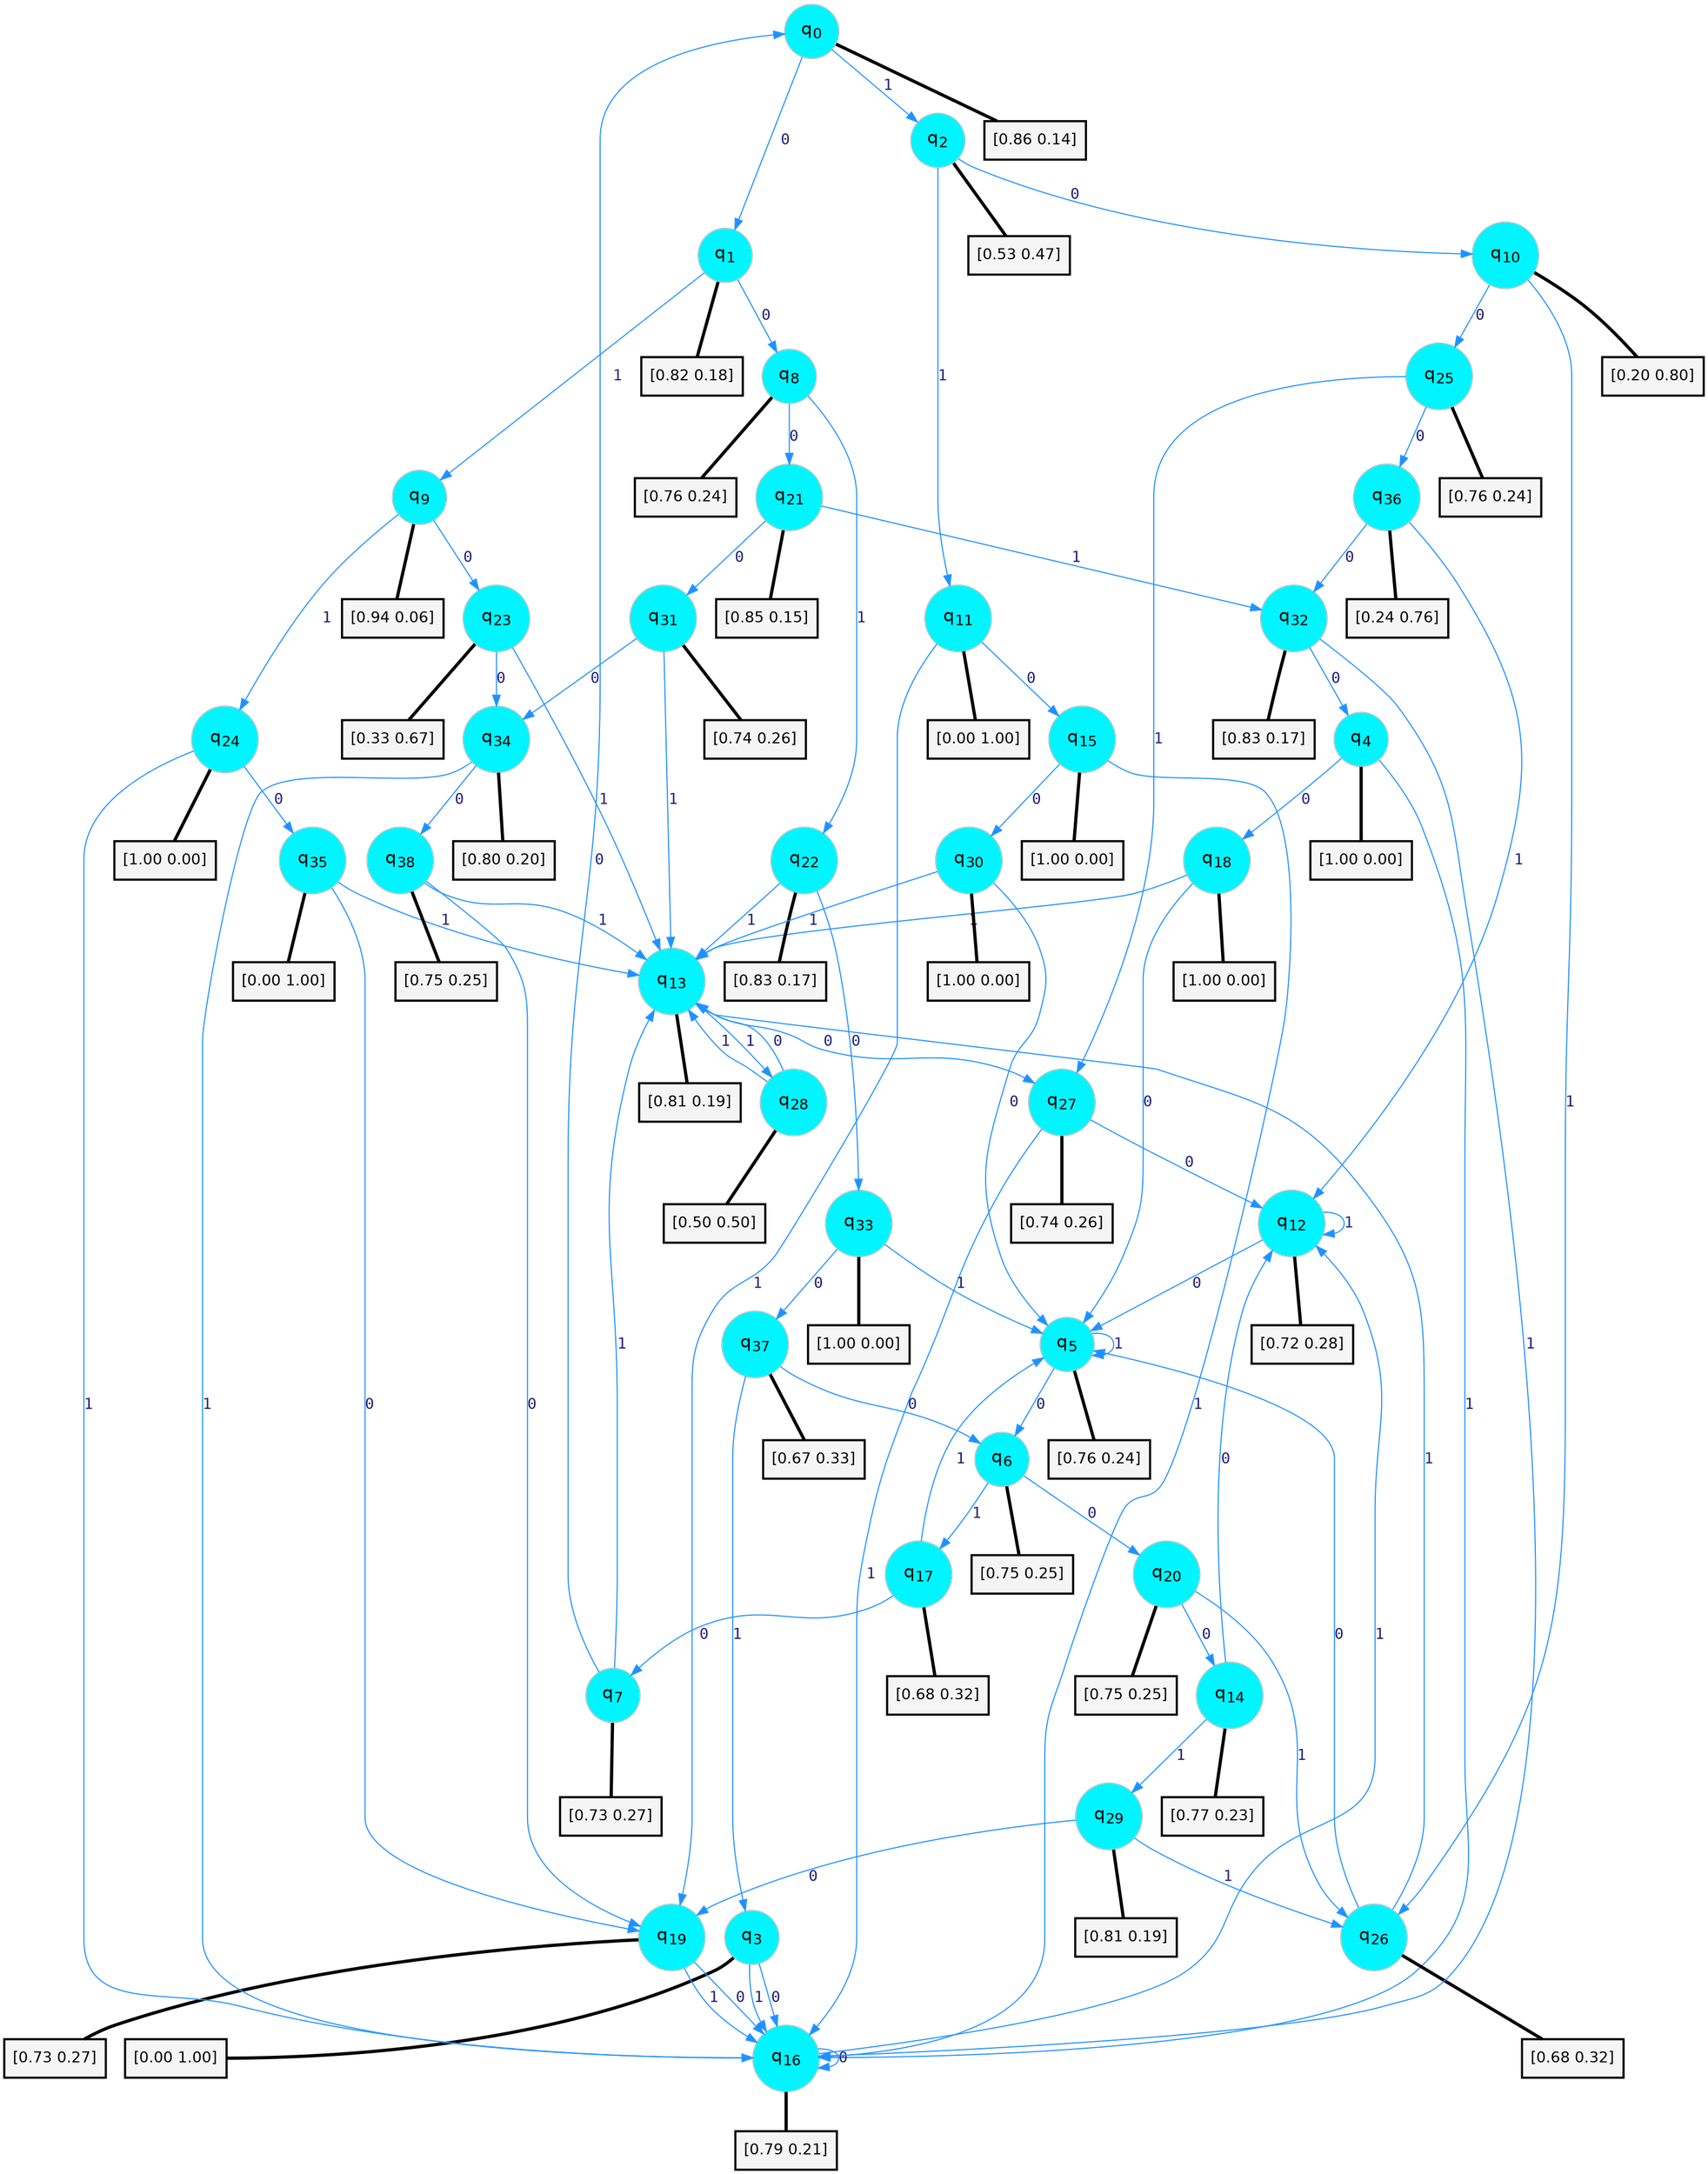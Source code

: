 digraph G {
graph [
bgcolor=transparent, dpi=300, rankdir=TD, size="40,25"];
node [
color=gray, fillcolor=turquoise1, fontcolor=black, fontname=Helvetica, fontsize=16, fontweight=bold, shape=circle, style=filled];
edge [
arrowsize=1, color=dodgerblue1, fontcolor=midnightblue, fontname=courier, fontweight=bold, penwidth=1, style=solid, weight=20];
0[label=<q<SUB>0</SUB>>];
1[label=<q<SUB>1</SUB>>];
2[label=<q<SUB>2</SUB>>];
3[label=<q<SUB>3</SUB>>];
4[label=<q<SUB>4</SUB>>];
5[label=<q<SUB>5</SUB>>];
6[label=<q<SUB>6</SUB>>];
7[label=<q<SUB>7</SUB>>];
8[label=<q<SUB>8</SUB>>];
9[label=<q<SUB>9</SUB>>];
10[label=<q<SUB>10</SUB>>];
11[label=<q<SUB>11</SUB>>];
12[label=<q<SUB>12</SUB>>];
13[label=<q<SUB>13</SUB>>];
14[label=<q<SUB>14</SUB>>];
15[label=<q<SUB>15</SUB>>];
16[label=<q<SUB>16</SUB>>];
17[label=<q<SUB>17</SUB>>];
18[label=<q<SUB>18</SUB>>];
19[label=<q<SUB>19</SUB>>];
20[label=<q<SUB>20</SUB>>];
21[label=<q<SUB>21</SUB>>];
22[label=<q<SUB>22</SUB>>];
23[label=<q<SUB>23</SUB>>];
24[label=<q<SUB>24</SUB>>];
25[label=<q<SUB>25</SUB>>];
26[label=<q<SUB>26</SUB>>];
27[label=<q<SUB>27</SUB>>];
28[label=<q<SUB>28</SUB>>];
29[label=<q<SUB>29</SUB>>];
30[label=<q<SUB>30</SUB>>];
31[label=<q<SUB>31</SUB>>];
32[label=<q<SUB>32</SUB>>];
33[label=<q<SUB>33</SUB>>];
34[label=<q<SUB>34</SUB>>];
35[label=<q<SUB>35</SUB>>];
36[label=<q<SUB>36</SUB>>];
37[label=<q<SUB>37</SUB>>];
38[label=<q<SUB>38</SUB>>];
39[label="[0.86 0.14]", shape=box,fontcolor=black, fontname=Helvetica, fontsize=14, penwidth=2, fillcolor=whitesmoke,color=black];
40[label="[0.82 0.18]", shape=box,fontcolor=black, fontname=Helvetica, fontsize=14, penwidth=2, fillcolor=whitesmoke,color=black];
41[label="[0.53 0.47]", shape=box,fontcolor=black, fontname=Helvetica, fontsize=14, penwidth=2, fillcolor=whitesmoke,color=black];
42[label="[0.00 1.00]", shape=box,fontcolor=black, fontname=Helvetica, fontsize=14, penwidth=2, fillcolor=whitesmoke,color=black];
43[label="[1.00 0.00]", shape=box,fontcolor=black, fontname=Helvetica, fontsize=14, penwidth=2, fillcolor=whitesmoke,color=black];
44[label="[0.76 0.24]", shape=box,fontcolor=black, fontname=Helvetica, fontsize=14, penwidth=2, fillcolor=whitesmoke,color=black];
45[label="[0.75 0.25]", shape=box,fontcolor=black, fontname=Helvetica, fontsize=14, penwidth=2, fillcolor=whitesmoke,color=black];
46[label="[0.73 0.27]", shape=box,fontcolor=black, fontname=Helvetica, fontsize=14, penwidth=2, fillcolor=whitesmoke,color=black];
47[label="[0.76 0.24]", shape=box,fontcolor=black, fontname=Helvetica, fontsize=14, penwidth=2, fillcolor=whitesmoke,color=black];
48[label="[0.94 0.06]", shape=box,fontcolor=black, fontname=Helvetica, fontsize=14, penwidth=2, fillcolor=whitesmoke,color=black];
49[label="[0.20 0.80]", shape=box,fontcolor=black, fontname=Helvetica, fontsize=14, penwidth=2, fillcolor=whitesmoke,color=black];
50[label="[0.00 1.00]", shape=box,fontcolor=black, fontname=Helvetica, fontsize=14, penwidth=2, fillcolor=whitesmoke,color=black];
51[label="[0.72 0.28]", shape=box,fontcolor=black, fontname=Helvetica, fontsize=14, penwidth=2, fillcolor=whitesmoke,color=black];
52[label="[0.81 0.19]", shape=box,fontcolor=black, fontname=Helvetica, fontsize=14, penwidth=2, fillcolor=whitesmoke,color=black];
53[label="[0.77 0.23]", shape=box,fontcolor=black, fontname=Helvetica, fontsize=14, penwidth=2, fillcolor=whitesmoke,color=black];
54[label="[1.00 0.00]", shape=box,fontcolor=black, fontname=Helvetica, fontsize=14, penwidth=2, fillcolor=whitesmoke,color=black];
55[label="[0.79 0.21]", shape=box,fontcolor=black, fontname=Helvetica, fontsize=14, penwidth=2, fillcolor=whitesmoke,color=black];
56[label="[0.68 0.32]", shape=box,fontcolor=black, fontname=Helvetica, fontsize=14, penwidth=2, fillcolor=whitesmoke,color=black];
57[label="[1.00 0.00]", shape=box,fontcolor=black, fontname=Helvetica, fontsize=14, penwidth=2, fillcolor=whitesmoke,color=black];
58[label="[0.73 0.27]", shape=box,fontcolor=black, fontname=Helvetica, fontsize=14, penwidth=2, fillcolor=whitesmoke,color=black];
59[label="[0.75 0.25]", shape=box,fontcolor=black, fontname=Helvetica, fontsize=14, penwidth=2, fillcolor=whitesmoke,color=black];
60[label="[0.85 0.15]", shape=box,fontcolor=black, fontname=Helvetica, fontsize=14, penwidth=2, fillcolor=whitesmoke,color=black];
61[label="[0.83 0.17]", shape=box,fontcolor=black, fontname=Helvetica, fontsize=14, penwidth=2, fillcolor=whitesmoke,color=black];
62[label="[0.33 0.67]", shape=box,fontcolor=black, fontname=Helvetica, fontsize=14, penwidth=2, fillcolor=whitesmoke,color=black];
63[label="[1.00 0.00]", shape=box,fontcolor=black, fontname=Helvetica, fontsize=14, penwidth=2, fillcolor=whitesmoke,color=black];
64[label="[0.76 0.24]", shape=box,fontcolor=black, fontname=Helvetica, fontsize=14, penwidth=2, fillcolor=whitesmoke,color=black];
65[label="[0.68 0.32]", shape=box,fontcolor=black, fontname=Helvetica, fontsize=14, penwidth=2, fillcolor=whitesmoke,color=black];
66[label="[0.74 0.26]", shape=box,fontcolor=black, fontname=Helvetica, fontsize=14, penwidth=2, fillcolor=whitesmoke,color=black];
67[label="[0.50 0.50]", shape=box,fontcolor=black, fontname=Helvetica, fontsize=14, penwidth=2, fillcolor=whitesmoke,color=black];
68[label="[0.81 0.19]", shape=box,fontcolor=black, fontname=Helvetica, fontsize=14, penwidth=2, fillcolor=whitesmoke,color=black];
69[label="[1.00 0.00]", shape=box,fontcolor=black, fontname=Helvetica, fontsize=14, penwidth=2, fillcolor=whitesmoke,color=black];
70[label="[0.74 0.26]", shape=box,fontcolor=black, fontname=Helvetica, fontsize=14, penwidth=2, fillcolor=whitesmoke,color=black];
71[label="[0.83 0.17]", shape=box,fontcolor=black, fontname=Helvetica, fontsize=14, penwidth=2, fillcolor=whitesmoke,color=black];
72[label="[1.00 0.00]", shape=box,fontcolor=black, fontname=Helvetica, fontsize=14, penwidth=2, fillcolor=whitesmoke,color=black];
73[label="[0.80 0.20]", shape=box,fontcolor=black, fontname=Helvetica, fontsize=14, penwidth=2, fillcolor=whitesmoke,color=black];
74[label="[0.00 1.00]", shape=box,fontcolor=black, fontname=Helvetica, fontsize=14, penwidth=2, fillcolor=whitesmoke,color=black];
75[label="[0.24 0.76]", shape=box,fontcolor=black, fontname=Helvetica, fontsize=14, penwidth=2, fillcolor=whitesmoke,color=black];
76[label="[0.67 0.33]", shape=box,fontcolor=black, fontname=Helvetica, fontsize=14, penwidth=2, fillcolor=whitesmoke,color=black];
77[label="[0.75 0.25]", shape=box,fontcolor=black, fontname=Helvetica, fontsize=14, penwidth=2, fillcolor=whitesmoke,color=black];
0->1 [label=0];
0->2 [label=1];
0->39 [arrowhead=none, penwidth=3,color=black];
1->8 [label=0];
1->9 [label=1];
1->40 [arrowhead=none, penwidth=3,color=black];
2->10 [label=0];
2->11 [label=1];
2->41 [arrowhead=none, penwidth=3,color=black];
3->16 [label=0];
3->16 [label=1];
3->42 [arrowhead=none, penwidth=3,color=black];
4->18 [label=0];
4->16 [label=1];
4->43 [arrowhead=none, penwidth=3,color=black];
5->6 [label=0];
5->5 [label=1];
5->44 [arrowhead=none, penwidth=3,color=black];
6->20 [label=0];
6->17 [label=1];
6->45 [arrowhead=none, penwidth=3,color=black];
7->0 [label=0];
7->13 [label=1];
7->46 [arrowhead=none, penwidth=3,color=black];
8->21 [label=0];
8->22 [label=1];
8->47 [arrowhead=none, penwidth=3,color=black];
9->23 [label=0];
9->24 [label=1];
9->48 [arrowhead=none, penwidth=3,color=black];
10->25 [label=0];
10->26 [label=1];
10->49 [arrowhead=none, penwidth=3,color=black];
11->15 [label=0];
11->19 [label=1];
11->50 [arrowhead=none, penwidth=3,color=black];
12->5 [label=0];
12->12 [label=1];
12->51 [arrowhead=none, penwidth=3,color=black];
13->27 [label=0];
13->28 [label=1];
13->52 [arrowhead=none, penwidth=3,color=black];
14->12 [label=0];
14->29 [label=1];
14->53 [arrowhead=none, penwidth=3,color=black];
15->30 [label=0];
15->16 [label=1];
15->54 [arrowhead=none, penwidth=3,color=black];
16->16 [label=0];
16->12 [label=1];
16->55 [arrowhead=none, penwidth=3,color=black];
17->7 [label=0];
17->5 [label=1];
17->56 [arrowhead=none, penwidth=3,color=black];
18->5 [label=0];
18->13 [label=1];
18->57 [arrowhead=none, penwidth=3,color=black];
19->16 [label=0];
19->16 [label=1];
19->58 [arrowhead=none, penwidth=3,color=black];
20->14 [label=0];
20->26 [label=1];
20->59 [arrowhead=none, penwidth=3,color=black];
21->31 [label=0];
21->32 [label=1];
21->60 [arrowhead=none, penwidth=3,color=black];
22->33 [label=0];
22->13 [label=1];
22->61 [arrowhead=none, penwidth=3,color=black];
23->34 [label=0];
23->13 [label=1];
23->62 [arrowhead=none, penwidth=3,color=black];
24->35 [label=0];
24->16 [label=1];
24->63 [arrowhead=none, penwidth=3,color=black];
25->36 [label=0];
25->27 [label=1];
25->64 [arrowhead=none, penwidth=3,color=black];
26->5 [label=0];
26->13 [label=1];
26->65 [arrowhead=none, penwidth=3,color=black];
27->12 [label=0];
27->16 [label=1];
27->66 [arrowhead=none, penwidth=3,color=black];
28->13 [label=0];
28->13 [label=1];
28->67 [arrowhead=none, penwidth=3,color=black];
29->19 [label=0];
29->26 [label=1];
29->68 [arrowhead=none, penwidth=3,color=black];
30->5 [label=0];
30->13 [label=1];
30->69 [arrowhead=none, penwidth=3,color=black];
31->34 [label=0];
31->13 [label=1];
31->70 [arrowhead=none, penwidth=3,color=black];
32->4 [label=0];
32->16 [label=1];
32->71 [arrowhead=none, penwidth=3,color=black];
33->37 [label=0];
33->5 [label=1];
33->72 [arrowhead=none, penwidth=3,color=black];
34->38 [label=0];
34->16 [label=1];
34->73 [arrowhead=none, penwidth=3,color=black];
35->19 [label=0];
35->13 [label=1];
35->74 [arrowhead=none, penwidth=3,color=black];
36->32 [label=0];
36->12 [label=1];
36->75 [arrowhead=none, penwidth=3,color=black];
37->6 [label=0];
37->3 [label=1];
37->76 [arrowhead=none, penwidth=3,color=black];
38->19 [label=0];
38->13 [label=1];
38->77 [arrowhead=none, penwidth=3,color=black];
}
